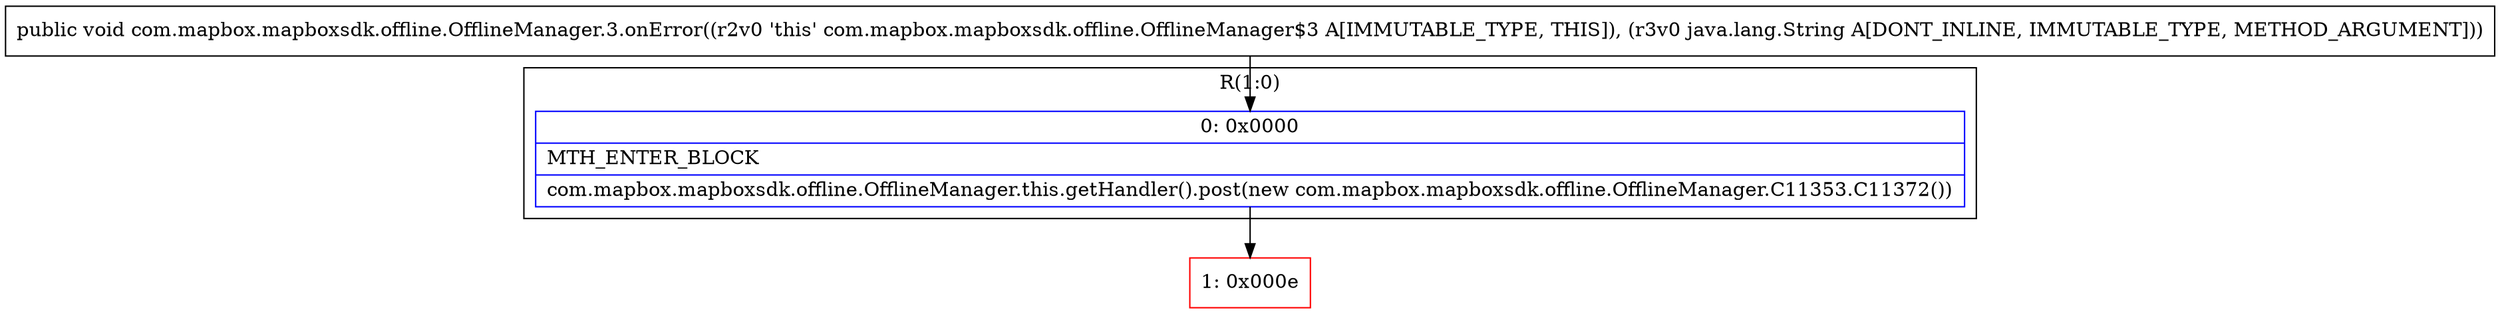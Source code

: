 digraph "CFG forcom.mapbox.mapboxsdk.offline.OfflineManager.3.onError(Ljava\/lang\/String;)V" {
subgraph cluster_Region_1812127503 {
label = "R(1:0)";
node [shape=record,color=blue];
Node_0 [shape=record,label="{0\:\ 0x0000|MTH_ENTER_BLOCK\l|com.mapbox.mapboxsdk.offline.OfflineManager.this.getHandler().post(new com.mapbox.mapboxsdk.offline.OfflineManager.C11353.C11372())\l}"];
}
Node_1 [shape=record,color=red,label="{1\:\ 0x000e}"];
MethodNode[shape=record,label="{public void com.mapbox.mapboxsdk.offline.OfflineManager.3.onError((r2v0 'this' com.mapbox.mapboxsdk.offline.OfflineManager$3 A[IMMUTABLE_TYPE, THIS]), (r3v0 java.lang.String A[DONT_INLINE, IMMUTABLE_TYPE, METHOD_ARGUMENT])) }"];
MethodNode -> Node_0;
Node_0 -> Node_1;
}

